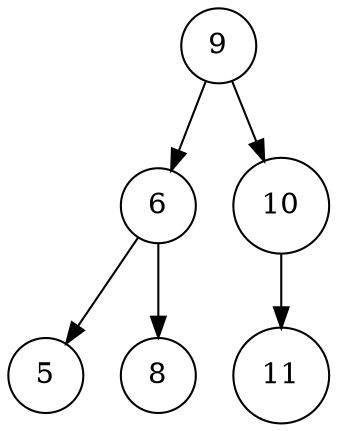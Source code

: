 digraph G{
node [shape=circle];
"0xc0000cc018"[label="9"];
"0xc0000cc018" -> "0xc000098488";
"0xc0000cc018" -> "0xc000098490";
"0xc000098488"[label="6"];
"0xc000098488" -> "0xc000098448";
"0xc000098488" -> "0xc000098450";
"0xc000098448"[label="5"];
"0xc000098450"[label="8"];
"0xc000098490"[label="10"];
"0xc000098490" -> "0xc0000984b0";
"0xc0000984b0"[label="11"];

}
